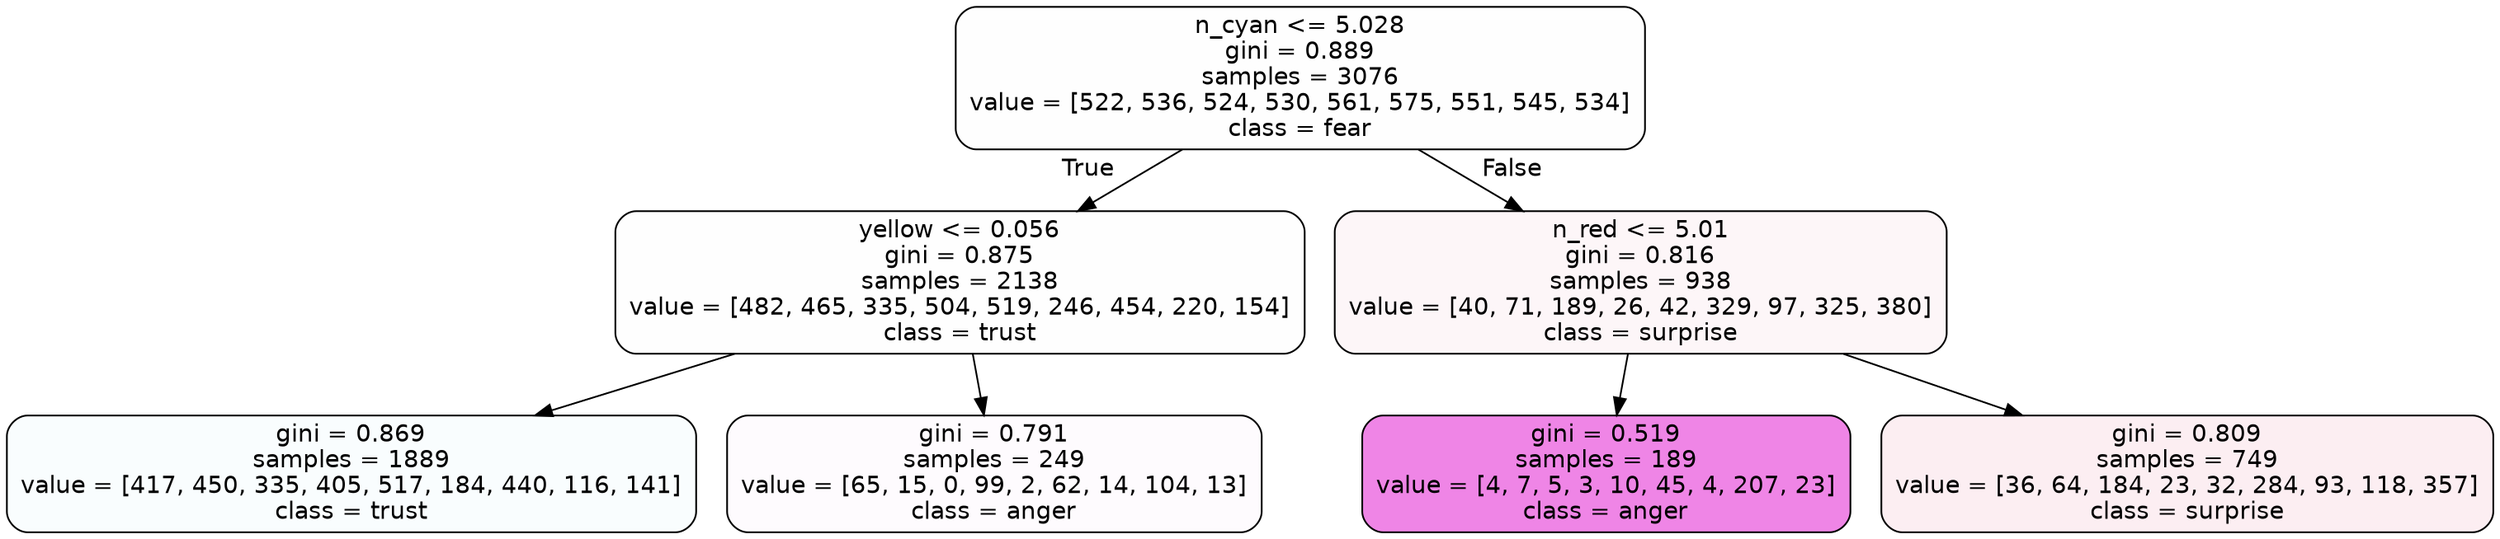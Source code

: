 digraph Tree {
node [shape=box, style="filled, rounded", color="black", fontname=helvetica] ;
edge [fontname=helvetica] ;
0 [label="n_cyan <= 5.028\ngini = 0.889\nsamples = 3076\nvalue = [522, 536, 524, 530, 561, 575, 551, 545, 534]\nclass = fear", fillcolor="#3964e501"] ;
1 [label="yellow <= 0.056\ngini = 0.875\nsamples = 2138\nvalue = [482, 465, 335, 504, 519, 246, 454, 220, 154]\nclass = trust", fillcolor="#39d7e501"] ;
0 -> 1 [labeldistance=2.5, labelangle=45, headlabel="True"] ;
2 [label="gini = 0.869\nsamples = 1889\nvalue = [417, 450, 335, 405, 517, 184, 440, 116, 141]\nclass = trust", fillcolor="#39d7e507"] ;
1 -> 2 ;
3 [label="gini = 0.791\nsamples = 249\nvalue = [65, 15, 0, 99, 2, 62, 14, 104, 13]\nclass = anger", fillcolor="#e539d705"] ;
1 -> 3 ;
4 [label="n_red <= 5.01\ngini = 0.816\nsamples = 938\nvalue = [40, 71, 189, 26, 42, 329, 97, 325, 380]\nclass = surprise", fillcolor="#e539640b"] ;
0 -> 4 [labeldistance=2.5, labelangle=-45, headlabel="False"] ;
5 [label="gini = 0.519\nsamples = 189\nvalue = [4, 7, 5, 3, 10, 45, 4, 207, 23]\nclass = anger", fillcolor="#e539d79d"] ;
4 -> 5 ;
6 [label="gini = 0.809\nsamples = 749\nvalue = [36, 64, 184, 23, 32, 284, 93, 118, 357]\nclass = surprise", fillcolor="#e5396415"] ;
4 -> 6 ;
}
